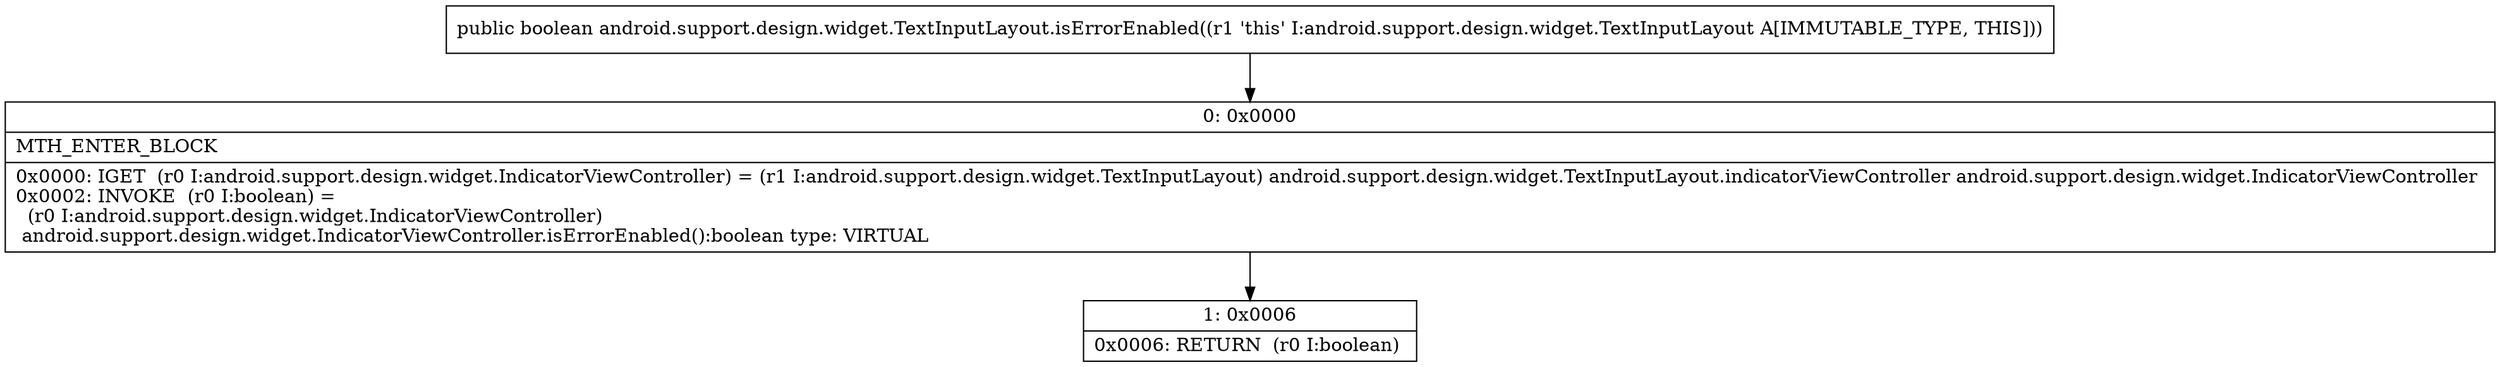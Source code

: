 digraph "CFG forandroid.support.design.widget.TextInputLayout.isErrorEnabled()Z" {
Node_0 [shape=record,label="{0\:\ 0x0000|MTH_ENTER_BLOCK\l|0x0000: IGET  (r0 I:android.support.design.widget.IndicatorViewController) = (r1 I:android.support.design.widget.TextInputLayout) android.support.design.widget.TextInputLayout.indicatorViewController android.support.design.widget.IndicatorViewController \l0x0002: INVOKE  (r0 I:boolean) = \l  (r0 I:android.support.design.widget.IndicatorViewController)\l android.support.design.widget.IndicatorViewController.isErrorEnabled():boolean type: VIRTUAL \l}"];
Node_1 [shape=record,label="{1\:\ 0x0006|0x0006: RETURN  (r0 I:boolean) \l}"];
MethodNode[shape=record,label="{public boolean android.support.design.widget.TextInputLayout.isErrorEnabled((r1 'this' I:android.support.design.widget.TextInputLayout A[IMMUTABLE_TYPE, THIS])) }"];
MethodNode -> Node_0;
Node_0 -> Node_1;
}


